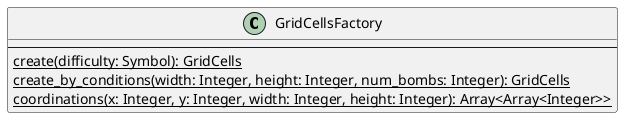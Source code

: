 @startuml grid_cells_factory_class

class GridCellsFactory {
    --
    {static} create(difficulty: Symbol): GridCells
    {static} create_by_conditions(width: Integer, height: Integer, num_bombs: Integer): GridCells
    {static} coordinations(x: Integer, y: Integer, width: Integer, height: Integer): Array<Array<Integer>>
}

@enduml 